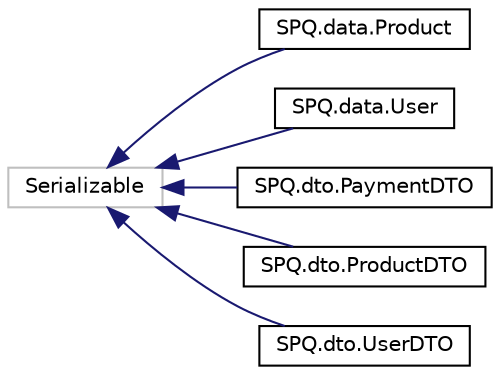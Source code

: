 digraph "Graphical Class Hierarchy"
{
  edge [fontname="Helvetica",fontsize="10",labelfontname="Helvetica",labelfontsize="10"];
  node [fontname="Helvetica",fontsize="10",shape=record];
  rankdir="LR";
  Node42 [label="Serializable",height=0.2,width=0.4,color="grey75", fillcolor="white", style="filled"];
  Node42 -> Node0 [dir="back",color="midnightblue",fontsize="10",style="solid",fontname="Helvetica"];
  Node0 [label="SPQ.data.Product",height=0.2,width=0.4,color="black", fillcolor="white", style="filled",URL="$class_s_p_q_1_1data_1_1_product.html"];
  Node42 -> Node44 [dir="back",color="midnightblue",fontsize="10",style="solid",fontname="Helvetica"];
  Node44 [label="SPQ.data.User",height=0.2,width=0.4,color="black", fillcolor="white", style="filled",URL="$class_s_p_q_1_1data_1_1_user.html"];
  Node42 -> Node45 [dir="back",color="midnightblue",fontsize="10",style="solid",fontname="Helvetica"];
  Node45 [label="SPQ.dto.PaymentDTO",height=0.2,width=0.4,color="black", fillcolor="white", style="filled",URL="$class_s_p_q_1_1dto_1_1_payment_d_t_o.html"];
  Node42 -> Node46 [dir="back",color="midnightblue",fontsize="10",style="solid",fontname="Helvetica"];
  Node46 [label="SPQ.dto.ProductDTO",height=0.2,width=0.4,color="black", fillcolor="white", style="filled",URL="$class_s_p_q_1_1dto_1_1_product_d_t_o.html"];
  Node42 -> Node47 [dir="back",color="midnightblue",fontsize="10",style="solid",fontname="Helvetica"];
  Node47 [label="SPQ.dto.UserDTO",height=0.2,width=0.4,color="black", fillcolor="white", style="filled",URL="$class_s_p_q_1_1dto_1_1_user_d_t_o.html"];
}
